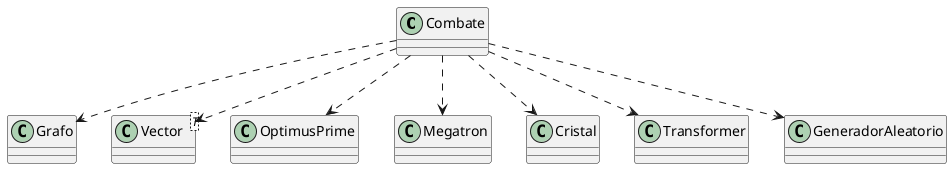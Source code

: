 @startuml

class Combate {
}
class Grafo {
}
class Vector<T> {
}
class OptimusPrime{
}
class Megatron{
}
class Cristal{
}
class Transformer{
}
class GeneradorAleatorio{
}

Combate ..> Grafo
Combate ..> Vector
Combate ..> OptimusPrime
Combate ..> Megatron
Combate ..> Cristal
Combate ..> Transformer
Combate ..> GeneradorAleatorio


@enduml